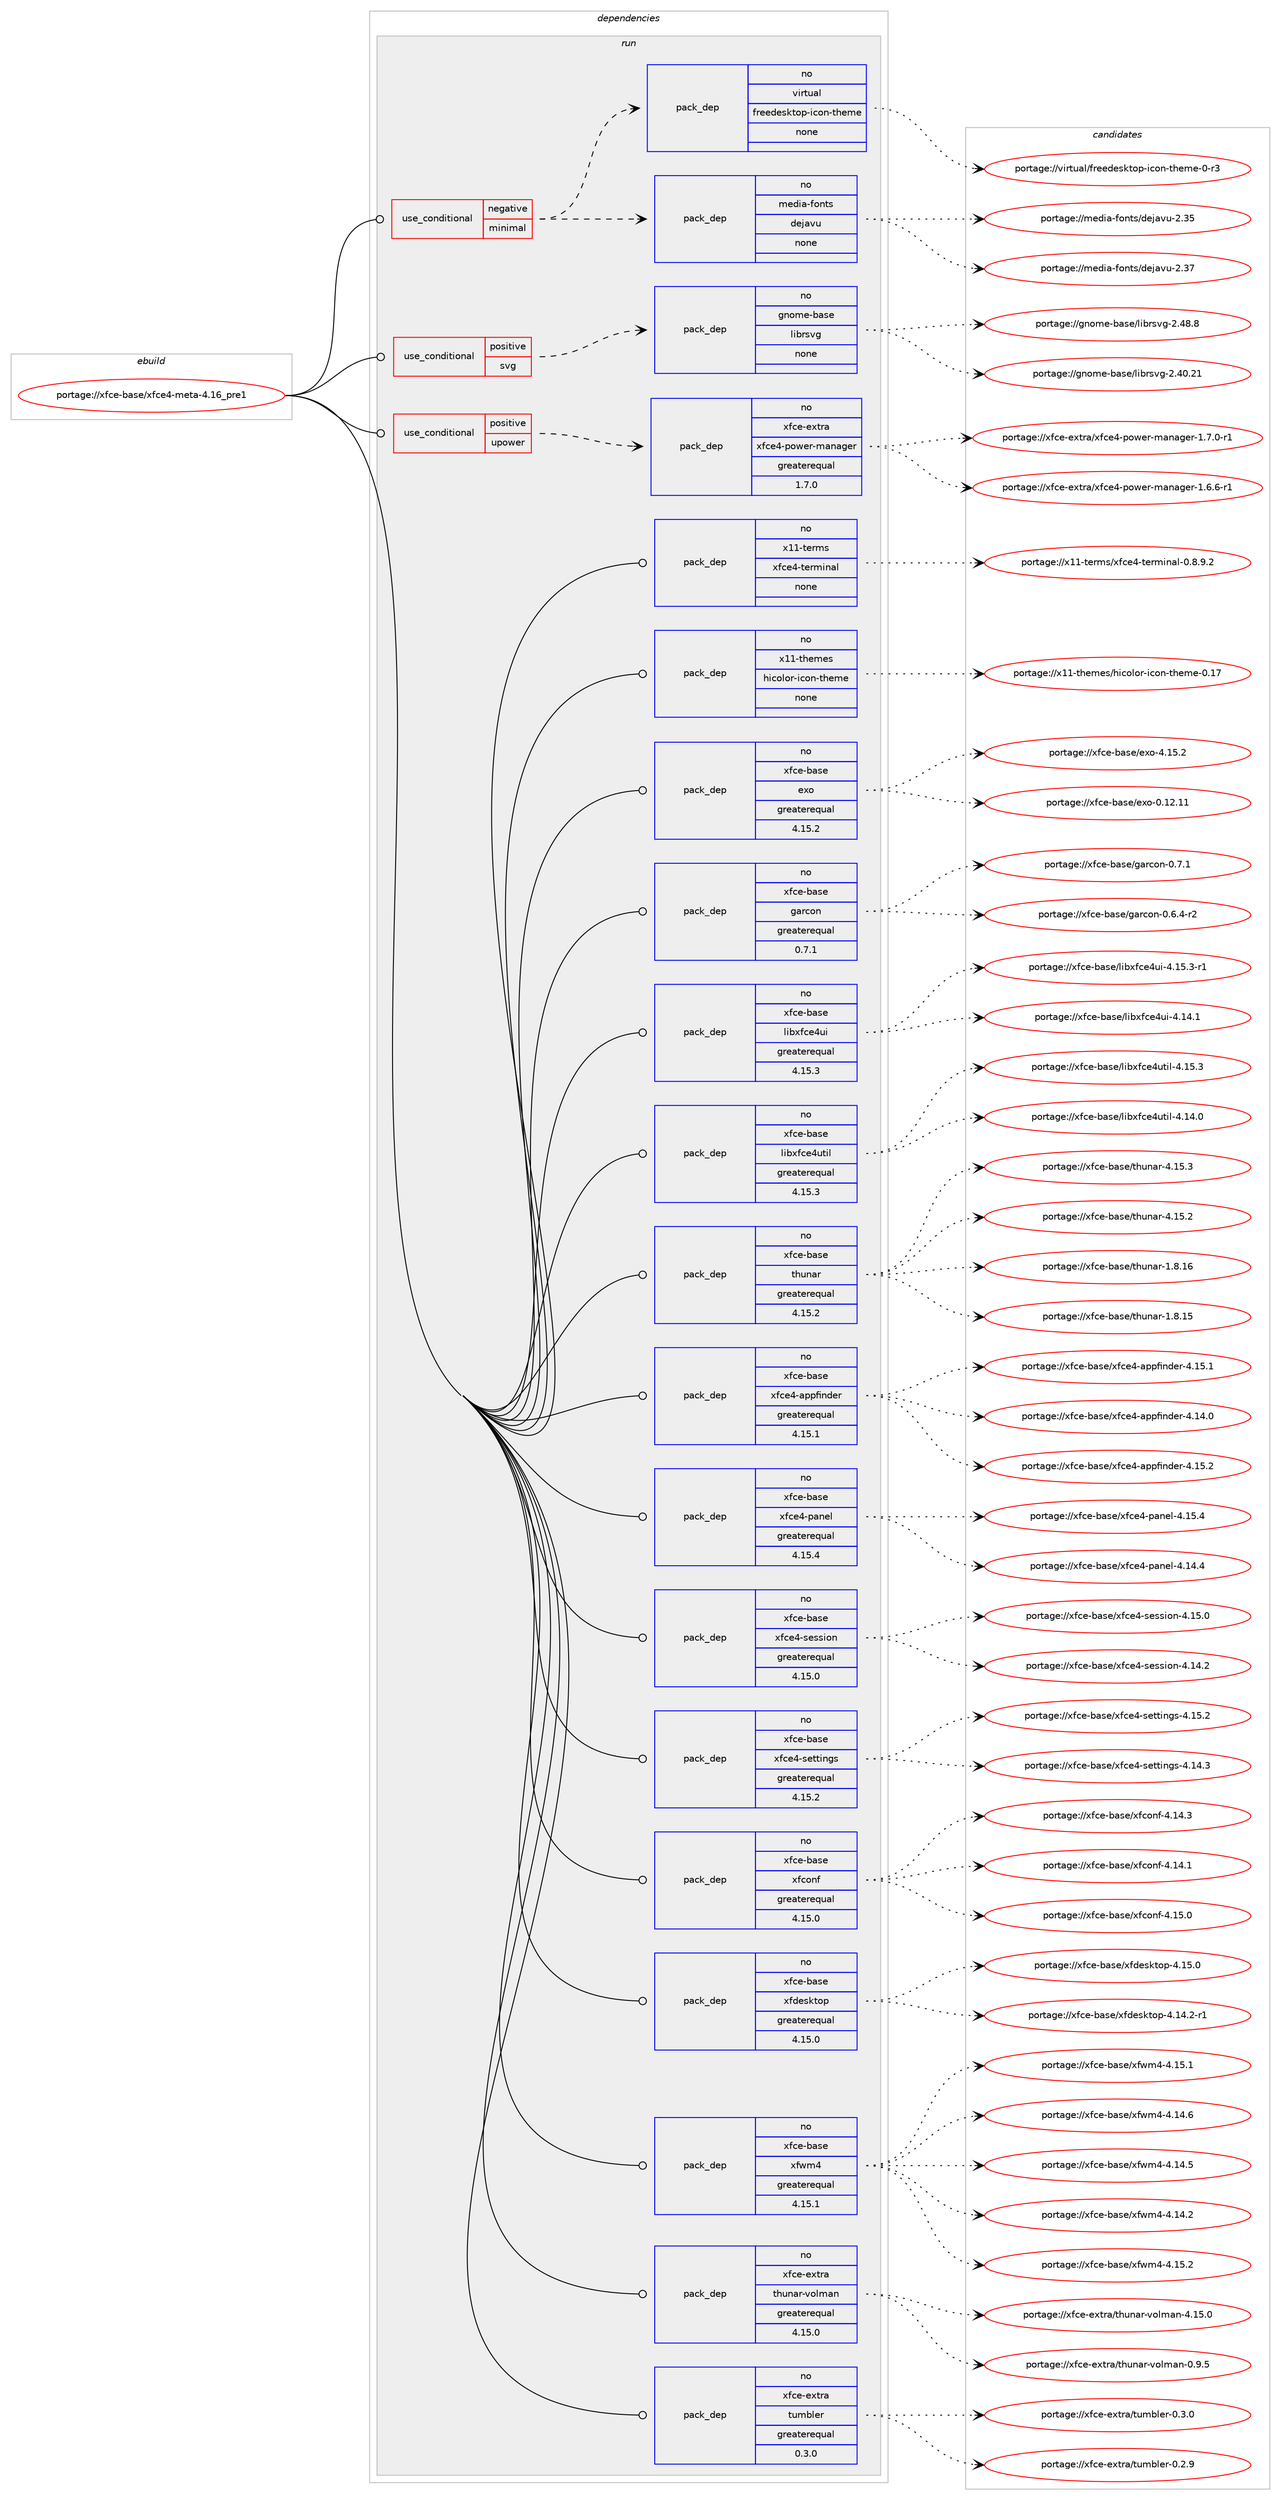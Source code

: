 digraph prolog {

# *************
# Graph options
# *************

newrank=true;
concentrate=true;
compound=true;
graph [rankdir=LR,fontname=Helvetica,fontsize=10,ranksep=1.5];#, ranksep=2.5, nodesep=0.2];
edge  [arrowhead=vee];
node  [fontname=Helvetica,fontsize=10];

# **********
# The ebuild
# **********

subgraph cluster_leftcol {
color=gray;
rank=same;
label=<<i>ebuild</i>>;
id [label="portage://xfce-base/xfce4-meta-4.16_pre1", color=red, width=4, href="../xfce-base/xfce4-meta-4.16_pre1.svg"];
}

# ****************
# The dependencies
# ****************

subgraph cluster_midcol {
color=gray;
label=<<i>dependencies</i>>;
subgraph cluster_compile {
fillcolor="#eeeeee";
style=filled;
label=<<i>compile</i>>;
}
subgraph cluster_compileandrun {
fillcolor="#eeeeee";
style=filled;
label=<<i>compile and run</i>>;
}
subgraph cluster_run {
fillcolor="#eeeeee";
style=filled;
label=<<i>run</i>>;
subgraph cond6 {
dependency217 [label=<<TABLE BORDER="0" CELLBORDER="1" CELLSPACING="0" CELLPADDING="4"><TR><TD ROWSPAN="3" CELLPADDING="10">use_conditional</TD></TR><TR><TD>negative</TD></TR><TR><TD>minimal</TD></TR></TABLE>>, shape=none, color=red];
subgraph pack212 {
dependency218 [label=<<TABLE BORDER="0" CELLBORDER="1" CELLSPACING="0" CELLPADDING="4" WIDTH="220"><TR><TD ROWSPAN="6" CELLPADDING="30">pack_dep</TD></TR><TR><TD WIDTH="110">no</TD></TR><TR><TD>media-fonts</TD></TR><TR><TD>dejavu</TD></TR><TR><TD>none</TD></TR><TR><TD></TD></TR></TABLE>>, shape=none, color=blue];
}
dependency217:e -> dependency218:w [weight=20,style="dashed",arrowhead="vee"];
subgraph pack213 {
dependency219 [label=<<TABLE BORDER="0" CELLBORDER="1" CELLSPACING="0" CELLPADDING="4" WIDTH="220"><TR><TD ROWSPAN="6" CELLPADDING="30">pack_dep</TD></TR><TR><TD WIDTH="110">no</TD></TR><TR><TD>virtual</TD></TR><TR><TD>freedesktop-icon-theme</TD></TR><TR><TD>none</TD></TR><TR><TD></TD></TR></TABLE>>, shape=none, color=blue];
}
dependency217:e -> dependency219:w [weight=20,style="dashed",arrowhead="vee"];
}
id:e -> dependency217:w [weight=20,style="solid",arrowhead="odot"];
subgraph cond7 {
dependency220 [label=<<TABLE BORDER="0" CELLBORDER="1" CELLSPACING="0" CELLPADDING="4"><TR><TD ROWSPAN="3" CELLPADDING="10">use_conditional</TD></TR><TR><TD>positive</TD></TR><TR><TD>svg</TD></TR></TABLE>>, shape=none, color=red];
subgraph pack214 {
dependency221 [label=<<TABLE BORDER="0" CELLBORDER="1" CELLSPACING="0" CELLPADDING="4" WIDTH="220"><TR><TD ROWSPAN="6" CELLPADDING="30">pack_dep</TD></TR><TR><TD WIDTH="110">no</TD></TR><TR><TD>gnome-base</TD></TR><TR><TD>librsvg</TD></TR><TR><TD>none</TD></TR><TR><TD></TD></TR></TABLE>>, shape=none, color=blue];
}
dependency220:e -> dependency221:w [weight=20,style="dashed",arrowhead="vee"];
}
id:e -> dependency220:w [weight=20,style="solid",arrowhead="odot"];
subgraph cond8 {
dependency222 [label=<<TABLE BORDER="0" CELLBORDER="1" CELLSPACING="0" CELLPADDING="4"><TR><TD ROWSPAN="3" CELLPADDING="10">use_conditional</TD></TR><TR><TD>positive</TD></TR><TR><TD>upower</TD></TR></TABLE>>, shape=none, color=red];
subgraph pack215 {
dependency223 [label=<<TABLE BORDER="0" CELLBORDER="1" CELLSPACING="0" CELLPADDING="4" WIDTH="220"><TR><TD ROWSPAN="6" CELLPADDING="30">pack_dep</TD></TR><TR><TD WIDTH="110">no</TD></TR><TR><TD>xfce-extra</TD></TR><TR><TD>xfce4-power-manager</TD></TR><TR><TD>greaterequal</TD></TR><TR><TD>1.7.0</TD></TR></TABLE>>, shape=none, color=blue];
}
dependency222:e -> dependency223:w [weight=20,style="dashed",arrowhead="vee"];
}
id:e -> dependency222:w [weight=20,style="solid",arrowhead="odot"];
subgraph pack216 {
dependency224 [label=<<TABLE BORDER="0" CELLBORDER="1" CELLSPACING="0" CELLPADDING="4" WIDTH="220"><TR><TD ROWSPAN="6" CELLPADDING="30">pack_dep</TD></TR><TR><TD WIDTH="110">no</TD></TR><TR><TD>x11-terms</TD></TR><TR><TD>xfce4-terminal</TD></TR><TR><TD>none</TD></TR><TR><TD></TD></TR></TABLE>>, shape=none, color=blue];
}
id:e -> dependency224:w [weight=20,style="solid",arrowhead="odot"];
subgraph pack217 {
dependency225 [label=<<TABLE BORDER="0" CELLBORDER="1" CELLSPACING="0" CELLPADDING="4" WIDTH="220"><TR><TD ROWSPAN="6" CELLPADDING="30">pack_dep</TD></TR><TR><TD WIDTH="110">no</TD></TR><TR><TD>x11-themes</TD></TR><TR><TD>hicolor-icon-theme</TD></TR><TR><TD>none</TD></TR><TR><TD></TD></TR></TABLE>>, shape=none, color=blue];
}
id:e -> dependency225:w [weight=20,style="solid",arrowhead="odot"];
subgraph pack218 {
dependency226 [label=<<TABLE BORDER="0" CELLBORDER="1" CELLSPACING="0" CELLPADDING="4" WIDTH="220"><TR><TD ROWSPAN="6" CELLPADDING="30">pack_dep</TD></TR><TR><TD WIDTH="110">no</TD></TR><TR><TD>xfce-base</TD></TR><TR><TD>exo</TD></TR><TR><TD>greaterequal</TD></TR><TR><TD>4.15.2</TD></TR></TABLE>>, shape=none, color=blue];
}
id:e -> dependency226:w [weight=20,style="solid",arrowhead="odot"];
subgraph pack219 {
dependency227 [label=<<TABLE BORDER="0" CELLBORDER="1" CELLSPACING="0" CELLPADDING="4" WIDTH="220"><TR><TD ROWSPAN="6" CELLPADDING="30">pack_dep</TD></TR><TR><TD WIDTH="110">no</TD></TR><TR><TD>xfce-base</TD></TR><TR><TD>garcon</TD></TR><TR><TD>greaterequal</TD></TR><TR><TD>0.7.1</TD></TR></TABLE>>, shape=none, color=blue];
}
id:e -> dependency227:w [weight=20,style="solid",arrowhead="odot"];
subgraph pack220 {
dependency228 [label=<<TABLE BORDER="0" CELLBORDER="1" CELLSPACING="0" CELLPADDING="4" WIDTH="220"><TR><TD ROWSPAN="6" CELLPADDING="30">pack_dep</TD></TR><TR><TD WIDTH="110">no</TD></TR><TR><TD>xfce-base</TD></TR><TR><TD>libxfce4ui</TD></TR><TR><TD>greaterequal</TD></TR><TR><TD>4.15.3</TD></TR></TABLE>>, shape=none, color=blue];
}
id:e -> dependency228:w [weight=20,style="solid",arrowhead="odot"];
subgraph pack221 {
dependency229 [label=<<TABLE BORDER="0" CELLBORDER="1" CELLSPACING="0" CELLPADDING="4" WIDTH="220"><TR><TD ROWSPAN="6" CELLPADDING="30">pack_dep</TD></TR><TR><TD WIDTH="110">no</TD></TR><TR><TD>xfce-base</TD></TR><TR><TD>libxfce4util</TD></TR><TR><TD>greaterequal</TD></TR><TR><TD>4.15.3</TD></TR></TABLE>>, shape=none, color=blue];
}
id:e -> dependency229:w [weight=20,style="solid",arrowhead="odot"];
subgraph pack222 {
dependency230 [label=<<TABLE BORDER="0" CELLBORDER="1" CELLSPACING="0" CELLPADDING="4" WIDTH="220"><TR><TD ROWSPAN="6" CELLPADDING="30">pack_dep</TD></TR><TR><TD WIDTH="110">no</TD></TR><TR><TD>xfce-base</TD></TR><TR><TD>thunar</TD></TR><TR><TD>greaterequal</TD></TR><TR><TD>4.15.2</TD></TR></TABLE>>, shape=none, color=blue];
}
id:e -> dependency230:w [weight=20,style="solid",arrowhead="odot"];
subgraph pack223 {
dependency231 [label=<<TABLE BORDER="0" CELLBORDER="1" CELLSPACING="0" CELLPADDING="4" WIDTH="220"><TR><TD ROWSPAN="6" CELLPADDING="30">pack_dep</TD></TR><TR><TD WIDTH="110">no</TD></TR><TR><TD>xfce-base</TD></TR><TR><TD>xfce4-appfinder</TD></TR><TR><TD>greaterequal</TD></TR><TR><TD>4.15.1</TD></TR></TABLE>>, shape=none, color=blue];
}
id:e -> dependency231:w [weight=20,style="solid",arrowhead="odot"];
subgraph pack224 {
dependency232 [label=<<TABLE BORDER="0" CELLBORDER="1" CELLSPACING="0" CELLPADDING="4" WIDTH="220"><TR><TD ROWSPAN="6" CELLPADDING="30">pack_dep</TD></TR><TR><TD WIDTH="110">no</TD></TR><TR><TD>xfce-base</TD></TR><TR><TD>xfce4-panel</TD></TR><TR><TD>greaterequal</TD></TR><TR><TD>4.15.4</TD></TR></TABLE>>, shape=none, color=blue];
}
id:e -> dependency232:w [weight=20,style="solid",arrowhead="odot"];
subgraph pack225 {
dependency233 [label=<<TABLE BORDER="0" CELLBORDER="1" CELLSPACING="0" CELLPADDING="4" WIDTH="220"><TR><TD ROWSPAN="6" CELLPADDING="30">pack_dep</TD></TR><TR><TD WIDTH="110">no</TD></TR><TR><TD>xfce-base</TD></TR><TR><TD>xfce4-session</TD></TR><TR><TD>greaterequal</TD></TR><TR><TD>4.15.0</TD></TR></TABLE>>, shape=none, color=blue];
}
id:e -> dependency233:w [weight=20,style="solid",arrowhead="odot"];
subgraph pack226 {
dependency234 [label=<<TABLE BORDER="0" CELLBORDER="1" CELLSPACING="0" CELLPADDING="4" WIDTH="220"><TR><TD ROWSPAN="6" CELLPADDING="30">pack_dep</TD></TR><TR><TD WIDTH="110">no</TD></TR><TR><TD>xfce-base</TD></TR><TR><TD>xfce4-settings</TD></TR><TR><TD>greaterequal</TD></TR><TR><TD>4.15.2</TD></TR></TABLE>>, shape=none, color=blue];
}
id:e -> dependency234:w [weight=20,style="solid",arrowhead="odot"];
subgraph pack227 {
dependency235 [label=<<TABLE BORDER="0" CELLBORDER="1" CELLSPACING="0" CELLPADDING="4" WIDTH="220"><TR><TD ROWSPAN="6" CELLPADDING="30">pack_dep</TD></TR><TR><TD WIDTH="110">no</TD></TR><TR><TD>xfce-base</TD></TR><TR><TD>xfconf</TD></TR><TR><TD>greaterequal</TD></TR><TR><TD>4.15.0</TD></TR></TABLE>>, shape=none, color=blue];
}
id:e -> dependency235:w [weight=20,style="solid",arrowhead="odot"];
subgraph pack228 {
dependency236 [label=<<TABLE BORDER="0" CELLBORDER="1" CELLSPACING="0" CELLPADDING="4" WIDTH="220"><TR><TD ROWSPAN="6" CELLPADDING="30">pack_dep</TD></TR><TR><TD WIDTH="110">no</TD></TR><TR><TD>xfce-base</TD></TR><TR><TD>xfdesktop</TD></TR><TR><TD>greaterequal</TD></TR><TR><TD>4.15.0</TD></TR></TABLE>>, shape=none, color=blue];
}
id:e -> dependency236:w [weight=20,style="solid",arrowhead="odot"];
subgraph pack229 {
dependency237 [label=<<TABLE BORDER="0" CELLBORDER="1" CELLSPACING="0" CELLPADDING="4" WIDTH="220"><TR><TD ROWSPAN="6" CELLPADDING="30">pack_dep</TD></TR><TR><TD WIDTH="110">no</TD></TR><TR><TD>xfce-base</TD></TR><TR><TD>xfwm4</TD></TR><TR><TD>greaterequal</TD></TR><TR><TD>4.15.1</TD></TR></TABLE>>, shape=none, color=blue];
}
id:e -> dependency237:w [weight=20,style="solid",arrowhead="odot"];
subgraph pack230 {
dependency238 [label=<<TABLE BORDER="0" CELLBORDER="1" CELLSPACING="0" CELLPADDING="4" WIDTH="220"><TR><TD ROWSPAN="6" CELLPADDING="30">pack_dep</TD></TR><TR><TD WIDTH="110">no</TD></TR><TR><TD>xfce-extra</TD></TR><TR><TD>thunar-volman</TD></TR><TR><TD>greaterequal</TD></TR><TR><TD>4.15.0</TD></TR></TABLE>>, shape=none, color=blue];
}
id:e -> dependency238:w [weight=20,style="solid",arrowhead="odot"];
subgraph pack231 {
dependency239 [label=<<TABLE BORDER="0" CELLBORDER="1" CELLSPACING="0" CELLPADDING="4" WIDTH="220"><TR><TD ROWSPAN="6" CELLPADDING="30">pack_dep</TD></TR><TR><TD WIDTH="110">no</TD></TR><TR><TD>xfce-extra</TD></TR><TR><TD>tumbler</TD></TR><TR><TD>greaterequal</TD></TR><TR><TD>0.3.0</TD></TR></TABLE>>, shape=none, color=blue];
}
id:e -> dependency239:w [weight=20,style="solid",arrowhead="odot"];
}
}

# **************
# The candidates
# **************

subgraph cluster_choices {
rank=same;
color=gray;
label=<<i>candidates</i>>;

subgraph choice212 {
color=black;
nodesep=1;
choice109101100105974510211111011611547100101106971181174550465155 [label="portage://media-fonts/dejavu-2.37", color=red, width=4,href="../media-fonts/dejavu-2.37.svg"];
choice109101100105974510211111011611547100101106971181174550465153 [label="portage://media-fonts/dejavu-2.35", color=red, width=4,href="../media-fonts/dejavu-2.35.svg"];
dependency218:e -> choice109101100105974510211111011611547100101106971181174550465155:w [style=dotted,weight="100"];
dependency218:e -> choice109101100105974510211111011611547100101106971181174550465153:w [style=dotted,weight="100"];
}
subgraph choice213 {
color=black;
nodesep=1;
choice118105114116117971084710211410110110010111510711611111245105991111104511610410110910145484511451 [label="portage://virtual/freedesktop-icon-theme-0-r3", color=red, width=4,href="../virtual/freedesktop-icon-theme-0-r3.svg"];
dependency219:e -> choice118105114116117971084710211410110110010111510711611111245105991111104511610410110910145484511451:w [style=dotted,weight="100"];
}
subgraph choice214 {
color=black;
nodesep=1;
choice103110111109101459897115101471081059811411511810345504652564656 [label="portage://gnome-base/librsvg-2.48.8", color=red, width=4,href="../gnome-base/librsvg-2.48.8.svg"];
choice10311011110910145989711510147108105981141151181034550465248465049 [label="portage://gnome-base/librsvg-2.40.21", color=red, width=4,href="../gnome-base/librsvg-2.40.21.svg"];
dependency221:e -> choice103110111109101459897115101471081059811411511810345504652564656:w [style=dotted,weight="100"];
dependency221:e -> choice10311011110910145989711510147108105981141151181034550465248465049:w [style=dotted,weight="100"];
}
subgraph choice215 {
color=black;
nodesep=1;
choice120102991014510112011611497471201029910152451121111191011144510997110971031011144549465546484511449 [label="portage://xfce-extra/xfce4-power-manager-1.7.0-r1", color=red, width=4,href="../xfce-extra/xfce4-power-manager-1.7.0-r1.svg"];
choice120102991014510112011611497471201029910152451121111191011144510997110971031011144549465446544511449 [label="portage://xfce-extra/xfce4-power-manager-1.6.6-r1", color=red, width=4,href="../xfce-extra/xfce4-power-manager-1.6.6-r1.svg"];
dependency223:e -> choice120102991014510112011611497471201029910152451121111191011144510997110971031011144549465546484511449:w [style=dotted,weight="100"];
dependency223:e -> choice120102991014510112011611497471201029910152451121111191011144510997110971031011144549465446544511449:w [style=dotted,weight="100"];
}
subgraph choice216 {
color=black;
nodesep=1;
choice12049494511610111410911547120102991015245116101114109105110971084548465646574650 [label="portage://x11-terms/xfce4-terminal-0.8.9.2", color=red, width=4,href="../x11-terms/xfce4-terminal-0.8.9.2.svg"];
dependency224:e -> choice12049494511610111410911547120102991015245116101114109105110971084548465646574650:w [style=dotted,weight="100"];
}
subgraph choice217 {
color=black;
nodesep=1;
choice12049494511610410110910111547104105991111081111144510599111110451161041011091014548464955 [label="portage://x11-themes/hicolor-icon-theme-0.17", color=red, width=4,href="../x11-themes/hicolor-icon-theme-0.17.svg"];
dependency225:e -> choice12049494511610410110910111547104105991111081111144510599111110451161041011091014548464955:w [style=dotted,weight="100"];
}
subgraph choice218 {
color=black;
nodesep=1;
choice120102991014598971151014710112011145524649534650 [label="portage://xfce-base/exo-4.15.2", color=red, width=4,href="../xfce-base/exo-4.15.2.svg"];
choice12010299101459897115101471011201114548464950464949 [label="portage://xfce-base/exo-0.12.11", color=red, width=4,href="../xfce-base/exo-0.12.11.svg"];
dependency226:e -> choice120102991014598971151014710112011145524649534650:w [style=dotted,weight="100"];
dependency226:e -> choice12010299101459897115101471011201114548464950464949:w [style=dotted,weight="100"];
}
subgraph choice219 {
color=black;
nodesep=1;
choice12010299101459897115101471039711499111110454846554649 [label="portage://xfce-base/garcon-0.7.1", color=red, width=4,href="../xfce-base/garcon-0.7.1.svg"];
choice120102991014598971151014710397114991111104548465446524511450 [label="portage://xfce-base/garcon-0.6.4-r2", color=red, width=4,href="../xfce-base/garcon-0.6.4-r2.svg"];
dependency227:e -> choice12010299101459897115101471039711499111110454846554649:w [style=dotted,weight="100"];
dependency227:e -> choice120102991014598971151014710397114991111104548465446524511450:w [style=dotted,weight="100"];
}
subgraph choice220 {
color=black;
nodesep=1;
choice1201029910145989711510147108105981201029910152117105455246495346514511449 [label="portage://xfce-base/libxfce4ui-4.15.3-r1", color=red, width=4,href="../xfce-base/libxfce4ui-4.15.3-r1.svg"];
choice120102991014598971151014710810598120102991015211710545524649524649 [label="portage://xfce-base/libxfce4ui-4.14.1", color=red, width=4,href="../xfce-base/libxfce4ui-4.14.1.svg"];
dependency228:e -> choice1201029910145989711510147108105981201029910152117105455246495346514511449:w [style=dotted,weight="100"];
dependency228:e -> choice120102991014598971151014710810598120102991015211710545524649524649:w [style=dotted,weight="100"];
}
subgraph choice221 {
color=black;
nodesep=1;
choice120102991014598971151014710810598120102991015211711610510845524649534651 [label="portage://xfce-base/libxfce4util-4.15.3", color=red, width=4,href="../xfce-base/libxfce4util-4.15.3.svg"];
choice120102991014598971151014710810598120102991015211711610510845524649524648 [label="portage://xfce-base/libxfce4util-4.14.0", color=red, width=4,href="../xfce-base/libxfce4util-4.14.0.svg"];
dependency229:e -> choice120102991014598971151014710810598120102991015211711610510845524649534651:w [style=dotted,weight="100"];
dependency229:e -> choice120102991014598971151014710810598120102991015211711610510845524649524648:w [style=dotted,weight="100"];
}
subgraph choice222 {
color=black;
nodesep=1;
choice12010299101459897115101471161041171109711445524649534651 [label="portage://xfce-base/thunar-4.15.3", color=red, width=4,href="../xfce-base/thunar-4.15.3.svg"];
choice12010299101459897115101471161041171109711445524649534650 [label="portage://xfce-base/thunar-4.15.2", color=red, width=4,href="../xfce-base/thunar-4.15.2.svg"];
choice12010299101459897115101471161041171109711445494656464954 [label="portage://xfce-base/thunar-1.8.16", color=red, width=4,href="../xfce-base/thunar-1.8.16.svg"];
choice12010299101459897115101471161041171109711445494656464953 [label="portage://xfce-base/thunar-1.8.15", color=red, width=4,href="../xfce-base/thunar-1.8.15.svg"];
dependency230:e -> choice12010299101459897115101471161041171109711445524649534651:w [style=dotted,weight="100"];
dependency230:e -> choice12010299101459897115101471161041171109711445524649534650:w [style=dotted,weight="100"];
dependency230:e -> choice12010299101459897115101471161041171109711445494656464954:w [style=dotted,weight="100"];
dependency230:e -> choice12010299101459897115101471161041171109711445494656464953:w [style=dotted,weight="100"];
}
subgraph choice223 {
color=black;
nodesep=1;
choice12010299101459897115101471201029910152459711211210210511010010111445524649534650 [label="portage://xfce-base/xfce4-appfinder-4.15.2", color=red, width=4,href="../xfce-base/xfce4-appfinder-4.15.2.svg"];
choice12010299101459897115101471201029910152459711211210210511010010111445524649534649 [label="portage://xfce-base/xfce4-appfinder-4.15.1", color=red, width=4,href="../xfce-base/xfce4-appfinder-4.15.1.svg"];
choice12010299101459897115101471201029910152459711211210210511010010111445524649524648 [label="portage://xfce-base/xfce4-appfinder-4.14.0", color=red, width=4,href="../xfce-base/xfce4-appfinder-4.14.0.svg"];
dependency231:e -> choice12010299101459897115101471201029910152459711211210210511010010111445524649534650:w [style=dotted,weight="100"];
dependency231:e -> choice12010299101459897115101471201029910152459711211210210511010010111445524649534649:w [style=dotted,weight="100"];
dependency231:e -> choice12010299101459897115101471201029910152459711211210210511010010111445524649524648:w [style=dotted,weight="100"];
}
subgraph choice224 {
color=black;
nodesep=1;
choice12010299101459897115101471201029910152451129711010110845524649534652 [label="portage://xfce-base/xfce4-panel-4.15.4", color=red, width=4,href="../xfce-base/xfce4-panel-4.15.4.svg"];
choice12010299101459897115101471201029910152451129711010110845524649524652 [label="portage://xfce-base/xfce4-panel-4.14.4", color=red, width=4,href="../xfce-base/xfce4-panel-4.14.4.svg"];
dependency232:e -> choice12010299101459897115101471201029910152451129711010110845524649534652:w [style=dotted,weight="100"];
dependency232:e -> choice12010299101459897115101471201029910152451129711010110845524649524652:w [style=dotted,weight="100"];
}
subgraph choice225 {
color=black;
nodesep=1;
choice120102991014598971151014712010299101524511510111511510511111045524649534648 [label="portage://xfce-base/xfce4-session-4.15.0", color=red, width=4,href="../xfce-base/xfce4-session-4.15.0.svg"];
choice120102991014598971151014712010299101524511510111511510511111045524649524650 [label="portage://xfce-base/xfce4-session-4.14.2", color=red, width=4,href="../xfce-base/xfce4-session-4.14.2.svg"];
dependency233:e -> choice120102991014598971151014712010299101524511510111511510511111045524649534648:w [style=dotted,weight="100"];
dependency233:e -> choice120102991014598971151014712010299101524511510111511510511111045524649524650:w [style=dotted,weight="100"];
}
subgraph choice226 {
color=black;
nodesep=1;
choice120102991014598971151014712010299101524511510111611610511010311545524649534650 [label="portage://xfce-base/xfce4-settings-4.15.2", color=red, width=4,href="../xfce-base/xfce4-settings-4.15.2.svg"];
choice120102991014598971151014712010299101524511510111611610511010311545524649524651 [label="portage://xfce-base/xfce4-settings-4.14.3", color=red, width=4,href="../xfce-base/xfce4-settings-4.14.3.svg"];
dependency234:e -> choice120102991014598971151014712010299101524511510111611610511010311545524649534650:w [style=dotted,weight="100"];
dependency234:e -> choice120102991014598971151014712010299101524511510111611610511010311545524649524651:w [style=dotted,weight="100"];
}
subgraph choice227 {
color=black;
nodesep=1;
choice12010299101459897115101471201029911111010245524649534648 [label="portage://xfce-base/xfconf-4.15.0", color=red, width=4,href="../xfce-base/xfconf-4.15.0.svg"];
choice12010299101459897115101471201029911111010245524649524651 [label="portage://xfce-base/xfconf-4.14.3", color=red, width=4,href="../xfce-base/xfconf-4.14.3.svg"];
choice12010299101459897115101471201029911111010245524649524649 [label="portage://xfce-base/xfconf-4.14.1", color=red, width=4,href="../xfce-base/xfconf-4.14.1.svg"];
dependency235:e -> choice12010299101459897115101471201029911111010245524649534648:w [style=dotted,weight="100"];
dependency235:e -> choice12010299101459897115101471201029911111010245524649524651:w [style=dotted,weight="100"];
dependency235:e -> choice12010299101459897115101471201029911111010245524649524649:w [style=dotted,weight="100"];
}
subgraph choice228 {
color=black;
nodesep=1;
choice120102991014598971151014712010210010111510711611111245524649534648 [label="portage://xfce-base/xfdesktop-4.15.0", color=red, width=4,href="../xfce-base/xfdesktop-4.15.0.svg"];
choice1201029910145989711510147120102100101115107116111112455246495246504511449 [label="portage://xfce-base/xfdesktop-4.14.2-r1", color=red, width=4,href="../xfce-base/xfdesktop-4.14.2-r1.svg"];
dependency236:e -> choice120102991014598971151014712010210010111510711611111245524649534648:w [style=dotted,weight="100"];
dependency236:e -> choice1201029910145989711510147120102100101115107116111112455246495246504511449:w [style=dotted,weight="100"];
}
subgraph choice229 {
color=black;
nodesep=1;
choice12010299101459897115101471201021191095245524649534650 [label="portage://xfce-base/xfwm4-4.15.2", color=red, width=4,href="../xfce-base/xfwm4-4.15.2.svg"];
choice12010299101459897115101471201021191095245524649534649 [label="portage://xfce-base/xfwm4-4.15.1", color=red, width=4,href="../xfce-base/xfwm4-4.15.1.svg"];
choice12010299101459897115101471201021191095245524649524654 [label="portage://xfce-base/xfwm4-4.14.6", color=red, width=4,href="../xfce-base/xfwm4-4.14.6.svg"];
choice12010299101459897115101471201021191095245524649524653 [label="portage://xfce-base/xfwm4-4.14.5", color=red, width=4,href="../xfce-base/xfwm4-4.14.5.svg"];
choice12010299101459897115101471201021191095245524649524650 [label="portage://xfce-base/xfwm4-4.14.2", color=red, width=4,href="../xfce-base/xfwm4-4.14.2.svg"];
dependency237:e -> choice12010299101459897115101471201021191095245524649534650:w [style=dotted,weight="100"];
dependency237:e -> choice12010299101459897115101471201021191095245524649534649:w [style=dotted,weight="100"];
dependency237:e -> choice12010299101459897115101471201021191095245524649524654:w [style=dotted,weight="100"];
dependency237:e -> choice12010299101459897115101471201021191095245524649524653:w [style=dotted,weight="100"];
dependency237:e -> choice12010299101459897115101471201021191095245524649524650:w [style=dotted,weight="100"];
}
subgraph choice230 {
color=black;
nodesep=1;
choice1201029910145101120116114974711610411711097114451181111081099711045524649534648 [label="portage://xfce-extra/thunar-volman-4.15.0", color=red, width=4,href="../xfce-extra/thunar-volman-4.15.0.svg"];
choice12010299101451011201161149747116104117110971144511811110810997110454846574653 [label="portage://xfce-extra/thunar-volman-0.9.5", color=red, width=4,href="../xfce-extra/thunar-volman-0.9.5.svg"];
dependency238:e -> choice1201029910145101120116114974711610411711097114451181111081099711045524649534648:w [style=dotted,weight="100"];
dependency238:e -> choice12010299101451011201161149747116104117110971144511811110810997110454846574653:w [style=dotted,weight="100"];
}
subgraph choice231 {
color=black;
nodesep=1;
choice1201029910145101120116114974711611710998108101114454846514648 [label="portage://xfce-extra/tumbler-0.3.0", color=red, width=4,href="../xfce-extra/tumbler-0.3.0.svg"];
choice1201029910145101120116114974711611710998108101114454846504657 [label="portage://xfce-extra/tumbler-0.2.9", color=red, width=4,href="../xfce-extra/tumbler-0.2.9.svg"];
dependency239:e -> choice1201029910145101120116114974711611710998108101114454846514648:w [style=dotted,weight="100"];
dependency239:e -> choice1201029910145101120116114974711611710998108101114454846504657:w [style=dotted,weight="100"];
}
}

}

